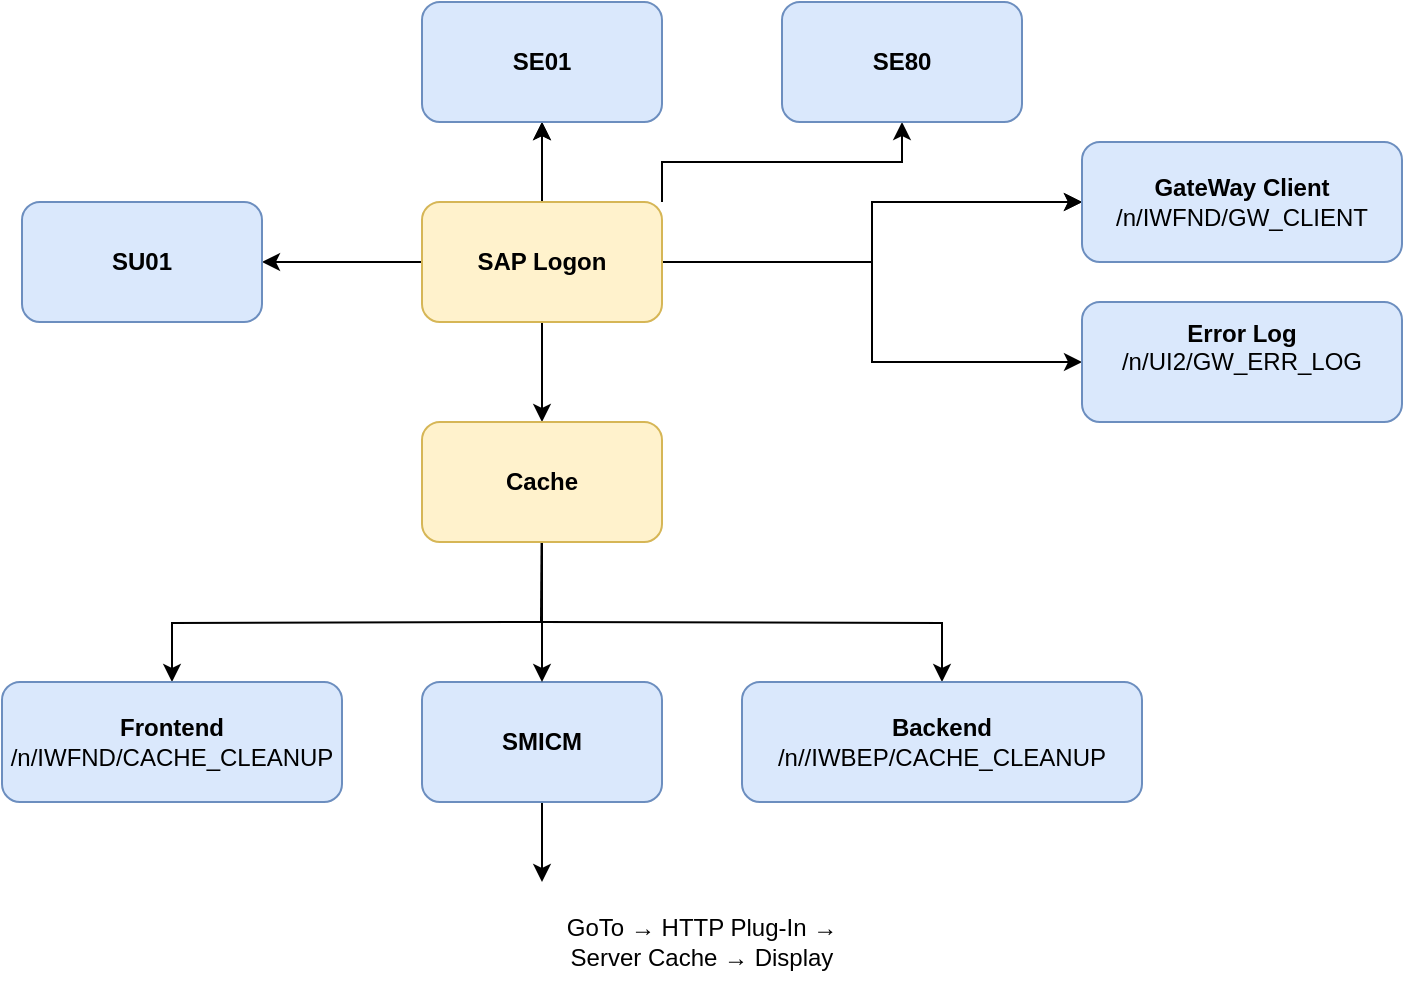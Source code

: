 <mxfile version="20.8.10" type="github">
  <diagram name="Page-1" id="yLwm_b1PJ0iNczxj8EU7">
    <mxGraphModel dx="954" dy="616" grid="1" gridSize="10" guides="1" tooltips="1" connect="1" arrows="1" fold="1" page="1" pageScale="1" pageWidth="850" pageHeight="1100" math="0" shadow="0">
      <root>
        <mxCell id="0" />
        <mxCell id="1" parent="0" />
        <mxCell id="8xytNUwuygh6yUAP5E2m-7" value="" style="edgeStyle=orthogonalEdgeStyle;rounded=0;orthogonalLoop=1;jettySize=auto;html=1;" edge="1" parent="1" target="8xytNUwuygh6yUAP5E2m-6">
          <mxGeometry relative="1" as="geometry">
            <mxPoint x="340" y="490" as="sourcePoint" />
          </mxGeometry>
        </mxCell>
        <mxCell id="8xytNUwuygh6yUAP5E2m-12" value="" style="edgeStyle=orthogonalEdgeStyle;rounded=0;orthogonalLoop=1;jettySize=auto;html=1;" edge="1" parent="1" target="8xytNUwuygh6yUAP5E2m-11">
          <mxGeometry relative="1" as="geometry">
            <mxPoint x="340" y="490" as="sourcePoint" />
          </mxGeometry>
        </mxCell>
        <mxCell id="8xytNUwuygh6yUAP5E2m-17" value="" style="edgeStyle=orthogonalEdgeStyle;rounded=0;orthogonalLoop=1;jettySize=auto;html=1;" edge="1" parent="1" source="8xytNUwuygh6yUAP5E2m-1" target="8xytNUwuygh6yUAP5E2m-16">
          <mxGeometry relative="1" as="geometry" />
        </mxCell>
        <mxCell id="8xytNUwuygh6yUAP5E2m-25" value="" style="edgeStyle=orthogonalEdgeStyle;rounded=0;orthogonalLoop=1;jettySize=auto;html=1;" edge="1" parent="1" source="8xytNUwuygh6yUAP5E2m-1" target="8xytNUwuygh6yUAP5E2m-24">
          <mxGeometry relative="1" as="geometry" />
        </mxCell>
        <mxCell id="8xytNUwuygh6yUAP5E2m-27" value="" style="edgeStyle=orthogonalEdgeStyle;rounded=0;orthogonalLoop=1;jettySize=auto;html=1;" edge="1" parent="1" source="8xytNUwuygh6yUAP5E2m-1" target="8xytNUwuygh6yUAP5E2m-26">
          <mxGeometry relative="1" as="geometry" />
        </mxCell>
        <mxCell id="8xytNUwuygh6yUAP5E2m-28" value="" style="edgeStyle=orthogonalEdgeStyle;rounded=0;orthogonalLoop=1;jettySize=auto;html=1;" edge="1" parent="1" source="8xytNUwuygh6yUAP5E2m-1" target="8xytNUwuygh6yUAP5E2m-26">
          <mxGeometry relative="1" as="geometry" />
        </mxCell>
        <mxCell id="8xytNUwuygh6yUAP5E2m-30" value="" style="edgeStyle=orthogonalEdgeStyle;rounded=0;orthogonalLoop=1;jettySize=auto;html=1;exitX=1;exitY=0;exitDx=0;exitDy=0;" edge="1" parent="1" source="8xytNUwuygh6yUAP5E2m-1" target="8xytNUwuygh6yUAP5E2m-29">
          <mxGeometry relative="1" as="geometry" />
        </mxCell>
        <mxCell id="8xytNUwuygh6yUAP5E2m-34" value="" style="edgeStyle=orthogonalEdgeStyle;rounded=0;orthogonalLoop=1;jettySize=auto;html=1;" edge="1" parent="1" source="8xytNUwuygh6yUAP5E2m-1" target="8xytNUwuygh6yUAP5E2m-33">
          <mxGeometry relative="1" as="geometry" />
        </mxCell>
        <mxCell id="8xytNUwuygh6yUAP5E2m-35" value="" style="edgeStyle=orthogonalEdgeStyle;rounded=0;orthogonalLoop=1;jettySize=auto;html=1;" edge="1" parent="1" source="8xytNUwuygh6yUAP5E2m-1" target="8xytNUwuygh6yUAP5E2m-33">
          <mxGeometry relative="1" as="geometry" />
        </mxCell>
        <mxCell id="8xytNUwuygh6yUAP5E2m-37" value="" style="edgeStyle=orthogonalEdgeStyle;rounded=0;orthogonalLoop=1;jettySize=auto;html=1;" edge="1" parent="1" source="8xytNUwuygh6yUAP5E2m-1" target="8xytNUwuygh6yUAP5E2m-36">
          <mxGeometry relative="1" as="geometry" />
        </mxCell>
        <mxCell id="8xytNUwuygh6yUAP5E2m-1" value="SAP Logon" style="rounded=1;whiteSpace=wrap;html=1;fillColor=#fff2cc;strokeColor=#d6b656;fontStyle=1" vertex="1" parent="1">
          <mxGeometry x="280" y="280" width="120" height="60" as="geometry" />
        </mxCell>
        <mxCell id="8xytNUwuygh6yUAP5E2m-32" style="edgeStyle=orthogonalEdgeStyle;rounded=0;orthogonalLoop=1;jettySize=auto;html=1;" edge="1" parent="1" source="8xytNUwuygh6yUAP5E2m-2">
          <mxGeometry relative="1" as="geometry">
            <mxPoint x="340" y="620" as="targetPoint" />
          </mxGeometry>
        </mxCell>
        <mxCell id="8xytNUwuygh6yUAP5E2m-2" value="SMICM" style="rounded=1;whiteSpace=wrap;html=1;fillColor=#dae8fc;strokeColor=#6c8ebf;fontStyle=1" vertex="1" parent="1">
          <mxGeometry x="280" y="520" width="120" height="60" as="geometry" />
        </mxCell>
        <mxCell id="8xytNUwuygh6yUAP5E2m-4" value="GoTo → HTTP Plug-In → Server Cache → Display" style="rounded=1;whiteSpace=wrap;html=1;fillStyle=auto;glass=0;fillColor=none;strokeColor=none;" vertex="1" parent="1">
          <mxGeometry x="345" y="620" width="150" height="60" as="geometry" />
        </mxCell>
        <mxCell id="8xytNUwuygh6yUAP5E2m-6" value="&lt;b&gt;Frontend&lt;/b&gt;&lt;br&gt;/n/IWFND/CACHE_CLEANUP" style="rounded=1;whiteSpace=wrap;html=1;fillColor=#dae8fc;strokeColor=#6c8ebf;" vertex="1" parent="1">
          <mxGeometry x="70" y="520" width="170" height="60" as="geometry" />
        </mxCell>
        <mxCell id="8xytNUwuygh6yUAP5E2m-11" value="&lt;b&gt;Backend&lt;/b&gt;&lt;br&gt;/n//IWBEP/CACHE_CLEANUP" style="rounded=1;whiteSpace=wrap;html=1;fillColor=#dae8fc;strokeColor=#6c8ebf;" vertex="1" parent="1">
          <mxGeometry x="440" y="520" width="200" height="60" as="geometry" />
        </mxCell>
        <mxCell id="8xytNUwuygh6yUAP5E2m-22" value="" style="endArrow=none;html=1;rounded=0;startArrow=none;" edge="1" parent="1" source="8xytNUwuygh6yUAP5E2m-16">
          <mxGeometry width="50" height="50" relative="1" as="geometry">
            <mxPoint x="339.5" y="490" as="sourcePoint" />
            <mxPoint x="339.5" y="430" as="targetPoint" />
          </mxGeometry>
        </mxCell>
        <mxCell id="8xytNUwuygh6yUAP5E2m-23" value="" style="endArrow=none;html=1;rounded=0;" edge="1" parent="1" target="8xytNUwuygh6yUAP5E2m-16">
          <mxGeometry width="50" height="50" relative="1" as="geometry">
            <mxPoint x="339.5" y="490" as="sourcePoint" />
            <mxPoint x="339.5" y="430" as="targetPoint" />
          </mxGeometry>
        </mxCell>
        <mxCell id="8xytNUwuygh6yUAP5E2m-31" style="edgeStyle=orthogonalEdgeStyle;rounded=0;orthogonalLoop=1;jettySize=auto;html=1;entryX=0.5;entryY=0;entryDx=0;entryDy=0;" edge="1" parent="1" source="8xytNUwuygh6yUAP5E2m-16" target="8xytNUwuygh6yUAP5E2m-2">
          <mxGeometry relative="1" as="geometry" />
        </mxCell>
        <mxCell id="8xytNUwuygh6yUAP5E2m-16" value="Cache" style="rounded=1;whiteSpace=wrap;html=1;fillColor=#fff2cc;strokeColor=#d6b656;fontStyle=1" vertex="1" parent="1">
          <mxGeometry x="280" y="390" width="120" height="60" as="geometry" />
        </mxCell>
        <mxCell id="8xytNUwuygh6yUAP5E2m-24" value="SU01" style="rounded=1;whiteSpace=wrap;html=1;fillColor=#dae8fc;strokeColor=#6c8ebf;fontStyle=1" vertex="1" parent="1">
          <mxGeometry x="80" y="280" width="120" height="60" as="geometry" />
        </mxCell>
        <mxCell id="8xytNUwuygh6yUAP5E2m-26" value="SE01" style="rounded=1;whiteSpace=wrap;html=1;fillColor=#dae8fc;strokeColor=#6c8ebf;fontStyle=1" vertex="1" parent="1">
          <mxGeometry x="280" y="180" width="120" height="60" as="geometry" />
        </mxCell>
        <mxCell id="8xytNUwuygh6yUAP5E2m-29" value="SE80" style="rounded=1;whiteSpace=wrap;html=1;fillColor=#dae8fc;strokeColor=#6c8ebf;fontStyle=1" vertex="1" parent="1">
          <mxGeometry x="460" y="180" width="120" height="60" as="geometry" />
        </mxCell>
        <mxCell id="8xytNUwuygh6yUAP5E2m-33" value="&lt;b&gt;GateWay Client&lt;br&gt;&lt;/b&gt;/n/IWFND/GW_CLIENT" style="rounded=1;whiteSpace=wrap;html=1;fillColor=#dae8fc;strokeColor=#6c8ebf;" vertex="1" parent="1">
          <mxGeometry x="610" y="250" width="160" height="60" as="geometry" />
        </mxCell>
        <mxCell id="8xytNUwuygh6yUAP5E2m-36" value="&lt;b&gt;Error Log&lt;br&gt;&lt;/b&gt;/n/&lt;span style=&quot;background-color: initial;&quot;&gt;UI2/GW_ERR_LOG&lt;/span&gt;&lt;br&gt;&lt;div&gt;&lt;br&gt;&lt;/div&gt;" style="rounded=1;whiteSpace=wrap;html=1;fillColor=#dae8fc;strokeColor=#6c8ebf;" vertex="1" parent="1">
          <mxGeometry x="610" y="330" width="160" height="60" as="geometry" />
        </mxCell>
      </root>
    </mxGraphModel>
  </diagram>
</mxfile>
